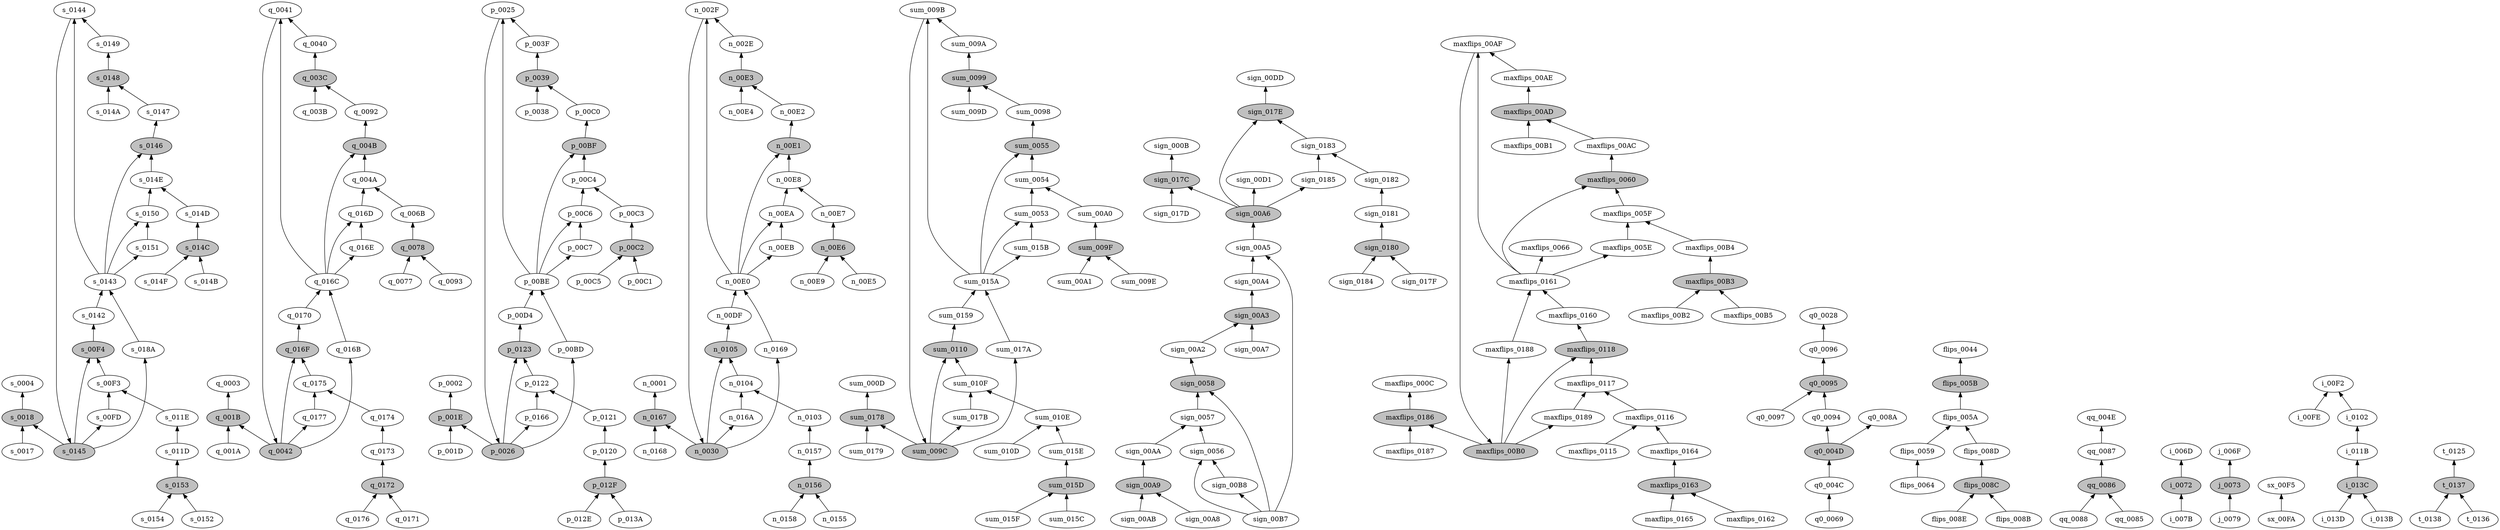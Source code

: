 digraph { rankdir = BT;
s_0018 [style=filled, fillcolor=gray];
s_0018 -> s_0004;
q_001B [style=filled, fillcolor=gray];
q_001B -> q_0003;
p_001E [style=filled, fillcolor=gray];
p_001E -> p_0002;
n_0167 [style=filled, fillcolor=gray];
n_0167 -> n_0001;
sum_0178 [style=filled, fillcolor=gray];
sum_0178 -> sum_000D;
sign_017C [style=filled, fillcolor=gray];
sign_017C -> sign_000B;
maxflips_0186 [style=filled, fillcolor=gray];
maxflips_0186 -> maxflips_000C;
s_0017 -> s_0018;
q_001A -> q_001B;
p_001D -> p_001E;
n_0168 -> n_0167;
sum_0179 -> sum_0178;
sign_017D -> sign_017C;
maxflips_0187 -> maxflips_0186;
p_0026 [style=filled, fillcolor=gray];
p_0026 -> p_001E;
p_0026 -> p_00BD;
p_0026 -> p_0123;
p_0026 -> p_0166;
n_0030 [style=filled, fillcolor=gray];
n_0030 -> n_0167;
n_0030 -> n_0169;
n_0030 -> n_0105;
n_0030 -> n_016A;
q_0042 [style=filled, fillcolor=gray];
q_0042 -> q_001B;
q_0042 -> q_016B;
q_0042 -> q_016F;
q_0042 -> q_0177;
sum_009C [style=filled, fillcolor=gray];
sum_009C -> sum_0178;
sum_009C -> sum_017A;
sum_009C -> sum_0110;
sum_009C -> sum_017B;
sign_00A6 [style=filled, fillcolor=gray];
sign_00A6 -> sign_017C;
sign_00A6 -> sign_00D1;
sign_00A6 -> sign_017E;
sign_00A6 -> sign_0185;
maxflips_00B0 [style=filled, fillcolor=gray];
maxflips_00B0 -> maxflips_0186;
maxflips_00B0 -> maxflips_0188;
maxflips_00B0 -> maxflips_0118;
maxflips_00B0 -> maxflips_0189;
s_0145 [style=filled, fillcolor=gray];
s_0145 -> s_0018;
s_0145 -> s_018A;
s_0145 -> s_00F4;
s_0145 -> s_00FD;
p_0025 -> p_0026;
n_002F -> n_0030;
q_0041 -> q_0042;
sum_009B -> sum_009C;
sign_00A5 -> sign_00A6;
maxflips_00AF -> maxflips_00B0;
s_0144 -> s_0145;
n_002E -> n_002F;
p_003F -> p_0025;
q_0040 -> q_0041;
q0_0096 -> q0_0028;
sum_009A -> sum_009B;
sign_00A4 -> sign_00A5;
maxflips_00AE -> maxflips_00AF;
s_0149 -> s_0144;
p_0039 [style=filled, fillcolor=gray];
p_0039 -> p_003F;
q_003C [style=filled, fillcolor=gray];
q_003C -> q_0040;
q0_0095 [style=filled, fillcolor=gray];
q0_0095 -> q0_0096;
sum_0099 [style=filled, fillcolor=gray];
sum_0099 -> sum_009A;
sign_00A3 [style=filled, fillcolor=gray];
sign_00A3 -> sign_00A4;
maxflips_00AD [style=filled, fillcolor=gray];
maxflips_00AD -> maxflips_00AE;
n_00E3 [style=filled, fillcolor=gray];
n_00E3 -> n_002E;
s_0148 [style=filled, fillcolor=gray];
s_0148 -> s_0149;
p_0038 -> p_0039;
q_003B -> q_003C;
q0_0097 -> q0_0095;
sum_009D -> sum_0099;
sign_00A7 -> sign_00A3;
maxflips_00B1 -> maxflips_00AD;
n_00E4 -> n_00E3;
s_014A -> s_0148;
q_0092 -> q_003C;
q0_0094 -> q0_0095;
sum_0098 -> sum_0099;
sign_00A2 -> sign_00A3;
maxflips_00AC -> maxflips_00AD;
p_00C0 -> p_0039;
n_00E2 -> n_00E3;
s_0147 -> s_0148;
q_004B [style=filled, fillcolor=gray];
q_004B -> q_0092;
q0_004D [style=filled, fillcolor=gray];
q0_004D -> q0_0094;
q0_004D -> q0_008A;
sum_0055 [style=filled, fillcolor=gray];
sum_0055 -> sum_0098;
sign_0058 [style=filled, fillcolor=gray];
sign_0058 -> sign_00A2;
flips_005B [style=filled, fillcolor=gray];
flips_005B -> flips_0044;
maxflips_0060 [style=filled, fillcolor=gray];
maxflips_0060 -> maxflips_00AC;
p_00BF [style=filled, fillcolor=gray];
p_00BF -> p_00C0;
n_00E1 [style=filled, fillcolor=gray];
n_00E1 -> n_00E2;
s_0146 [style=filled, fillcolor=gray];
s_0146 -> s_0147;
q_004A -> q_004B;
q0_004C -> q0_004D;
sum_0054 -> sum_0055;
sign_0057 -> sign_0058;
flips_005A -> flips_005B;
maxflips_005F -> maxflips_0060;
p_00C4 -> p_00BF;
n_00E8 -> n_00E1;
s_014E -> s_0146;
sum_0053 -> sum_0054;
sign_0056 -> sign_0057;
flips_0059 -> flips_005A;
maxflips_005E -> maxflips_005F;
p_00C6 -> p_00C4;
n_00EA -> n_00E8;
s_0150 -> s_014E;
q_016D -> q_004A;
flips_0064 -> flips_0059;
sign_00B8 -> sign_0056;
p_00C7 -> p_00C6;
n_00EB -> n_00EA;
s_0151 -> s_0150;
sum_015B -> sum_0053;
q_016E -> q_016D;
q0_0069 -> q0_004C;
q_006B -> q_004A;
qq_0087 -> qq_004E;
flips_008D -> flips_005A;
sum_00A0 -> sum_0054;
sign_00AA -> sign_0057;
maxflips_00B4 -> maxflips_005F;
p_00C3 -> p_00C4;
n_00E7 -> n_00E8;
s_014D -> s_014E;
i_0072 [style=filled, fillcolor=gray];
i_0072 -> i_006D;
j_0073 [style=filled, fillcolor=gray];
j_0073 -> j_006F;
q_0078 [style=filled, fillcolor=gray];
q_0078 -> q_006B;
qq_0086 [style=filled, fillcolor=gray];
qq_0086 -> qq_0087;
flips_008C [style=filled, fillcolor=gray];
flips_008C -> flips_008D;
sum_009F [style=filled, fillcolor=gray];
sum_009F -> sum_00A0;
sign_00A9 [style=filled, fillcolor=gray];
sign_00A9 -> sign_00AA;
maxflips_00B3 [style=filled, fillcolor=gray];
maxflips_00B3 -> maxflips_00B4;
p_00C2 [style=filled, fillcolor=gray];
p_00C2 -> p_00C3;
n_00E6 [style=filled, fillcolor=gray];
n_00E6 -> n_00E7;
s_014C [style=filled, fillcolor=gray];
s_014C -> s_014D;
q_0077 -> q_0078;
j_0079 -> j_0073;
i_007B -> i_0072;
qq_0088 -> qq_0086;
flips_008E -> flips_008C;
sum_00A1 -> sum_009F;
sign_00AB -> sign_00A9;
maxflips_00B5 -> maxflips_00B3;
p_00C5 -> p_00C2;
n_00E9 -> n_00E6;
s_014F -> s_014C;
qq_0085 -> qq_0086;
flips_008B -> flips_008C;
q_0093 -> q_0078;
sum_009E -> sum_009F;
sign_00A8 -> sign_00A9;
maxflips_00B2 -> maxflips_00B3;
p_00C1 -> p_00C2;
n_00E5 -> n_00E6;
s_014B -> s_014C;
sign_00B7 -> sign_00A5;
sign_00B7 -> sign_0058;
sign_00B7 -> sign_0056;
sign_00B7 -> sign_00B8;
p_00BE -> p_0025;
p_00BE -> p_00BF;
p_00BE -> p_00C6;
p_00BE -> p_00C7;
n_00E0 -> n_002F;
n_00E0 -> n_00E1;
n_00E0 -> n_00EA;
n_00E0 -> n_00EB;
s_0143 -> s_0144;
s_0143 -> s_0146;
s_0143 -> s_0150;
s_0143 -> s_0151;
sum_015A -> sum_009B;
sum_015A -> sum_0055;
sum_015A -> sum_0053;
sum_015A -> sum_015B;
maxflips_0161 -> maxflips_00AF;
maxflips_0161 -> maxflips_0060;
maxflips_0161 -> maxflips_005E;
maxflips_0161 -> maxflips_0066;
q_016C -> q_0041;
q_016C -> q_004B;
q_016C -> q_016D;
q_016C -> q_016E;
p_00BD -> p_00BE;
n_0169 -> n_00E0;
q_016B -> q_016C;
sum_017A -> sum_015A;
maxflips_0188 -> maxflips_0161;
s_018A -> s_0143;
p_00D4 -> p_00BE;
n_00DF -> n_00E0;
s_0142 -> s_0143;
sum_0159 -> sum_015A;
maxflips_0160 -> maxflips_0161;
q_0170 -> q_016C;
s_00F4 [style=filled, fillcolor=gray];
s_00F4 -> s_0142;
n_0105 [style=filled, fillcolor=gray];
n_0105 -> n_00DF;
sum_0110 [style=filled, fillcolor=gray];
sum_0110 -> sum_0159;
maxflips_0118 [style=filled, fillcolor=gray];
maxflips_0118 -> maxflips_0160;
p_0123 [style=filled, fillcolor=gray];
p_0123 -> p_00D4;
q_016F [style=filled, fillcolor=gray];
q_016F -> q_0170;
sign_017E [style=filled, fillcolor=gray];
sign_017E -> sign_00DD;
s_00F3 -> s_00F4;
n_0104 -> n_0105;
sum_010F -> sum_0110;
maxflips_0117 -> maxflips_0118;
p_0122 -> p_0123;
q_0175 -> q_016F;
sign_0183 -> sign_017E;
sx_00FA -> sx_00F5;
s_00FD -> s_00F3;
i_00FE -> i_00F2;
p_0166 -> p_0122;
n_016A -> n_0104;
q_0177 -> q_0175;
sum_017B -> sum_010F;
sign_0185 -> sign_0183;
maxflips_0189 -> maxflips_0117;
i_0102 -> i_00F2;
n_0103 -> n_0104;
sum_010E -> sum_010F;
maxflips_0116 -> maxflips_0117;
s_011E -> s_00F3;
p_0121 -> p_0122;
q_0174 -> q_0175;
sign_0182 -> sign_0183;
sum_010D -> sum_010E;
maxflips_0115 -> maxflips_0116;
i_011B -> i_0102;
s_011D -> s_011E;
p_0120 -> p_0121;
n_0157 -> n_0103;
sum_015E -> sum_010E;
maxflips_0164 -> maxflips_0116;
q_0173 -> q_0174;
sign_0181 -> sign_0182;
p_012F [style=filled, fillcolor=gray];
p_012F -> p_0120;
t_0137 [style=filled, fillcolor=gray];
t_0137 -> t_0125;
i_013C [style=filled, fillcolor=gray];
i_013C -> i_011B;
s_0153 [style=filled, fillcolor=gray];
s_0153 -> s_011D;
n_0156 [style=filled, fillcolor=gray];
n_0156 -> n_0157;
sum_015D [style=filled, fillcolor=gray];
sum_015D -> sum_015E;
maxflips_0163 [style=filled, fillcolor=gray];
maxflips_0163 -> maxflips_0164;
q_0172 [style=filled, fillcolor=gray];
q_0172 -> q_0173;
sign_0180 [style=filled, fillcolor=gray];
sign_0180 -> sign_0181;
p_012E -> p_012F;
t_0138 -> t_0137;
i_013D -> i_013C;
s_0154 -> s_0153;
n_0158 -> n_0156;
sum_015F -> sum_015D;
maxflips_0165 -> maxflips_0163;
q_0176 -> q_0172;
sign_0184 -> sign_0180;
t_0136 -> t_0137;
p_013A -> p_012F;
i_013B -> i_013C;
s_0152 -> s_0153;
n_0155 -> n_0156;
sum_015C -> sum_015D;
maxflips_0162 -> maxflips_0163;
q_0171 -> q_0172;
sign_017F -> sign_0180;
}
